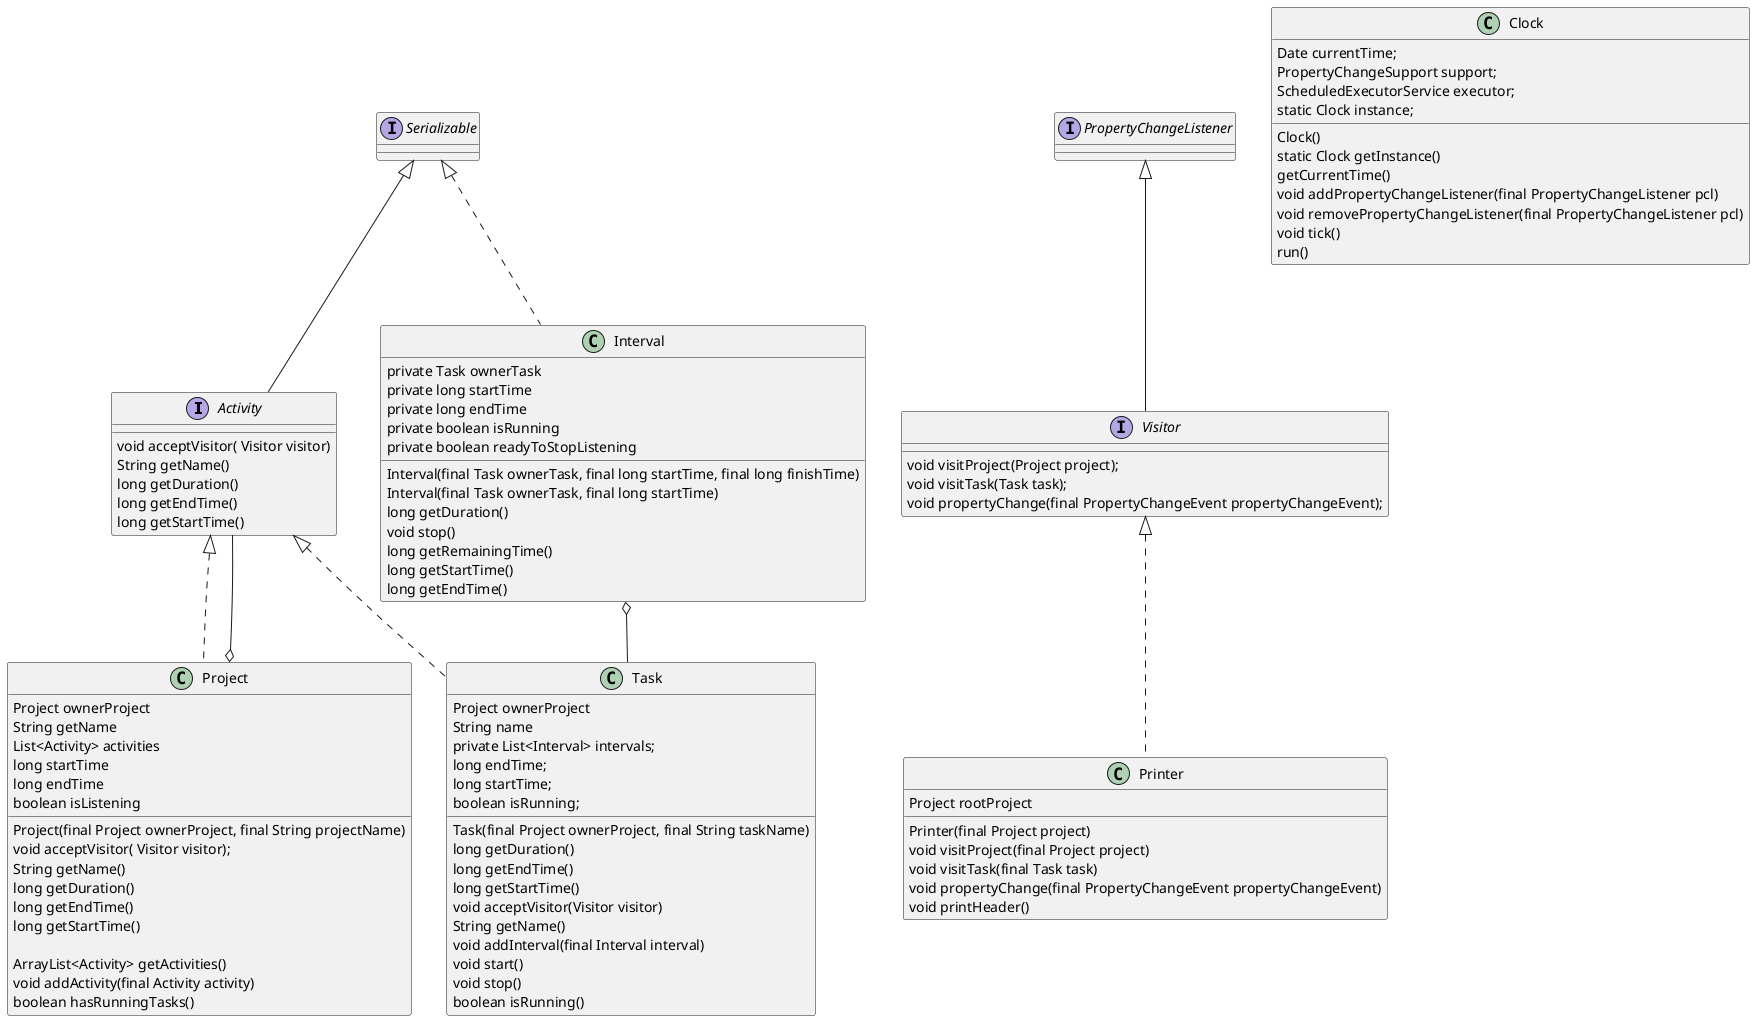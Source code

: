 @startuml

interface Activity extends Serializable {

void acceptVisitor( Visitor visitor)
String getName()
long getDuration()
long getEndTime()
long getStartTime()
}

class Project implements Activity {
Project ownerProject
String getName
List<Activity> activities
long startTime
long endTime
boolean isListening

Project(final Project ownerProject, final String projectName)
void acceptVisitor( Visitor visitor);
String getName()
long getDuration()
long getEndTime()
long getStartTime()

ArrayList<Activity> getActivities()
void addActivity(final Activity activity)
boolean hasRunningTasks()

}

Project o-- Activity

class Task implements Activity {

Project ownerProject
String name
private List<Interval> intervals;
long endTime;
long startTime;
boolean isRunning;

Task(final Project ownerProject, final String taskName)
long getDuration()
long getEndTime()
long getStartTime()
void acceptVisitor(Visitor visitor)
String getName()
void addInterval(final Interval interval)
void start()
void stop()
boolean isRunning()

}

interface Visitor extends PropertyChangeListener {

void visitProject(Project project);
void visitTask(Task task);
void propertyChange(final PropertyChangeEvent propertyChangeEvent);

}

class Printer implements Visitor {
Project rootProject

Printer(final Project project)
void visitProject(final Project project)
void visitTask(final Task task)
void propertyChange(final PropertyChangeEvent propertyChangeEvent)
void printHeader()
}

class Interval implements Serializable {
private Task ownerTask
private long startTime
private long endTime
private boolean isRunning
private boolean readyToStopListening


Interval(final Task ownerTask, final long startTime, final long finishTime)
Interval(final Task ownerTask, final long startTime)
long getDuration()
void stop()
long getRemainingTime()
long getStartTime()
long getEndTime()

}

Interval o-- Task


class Clock {
Date currentTime;
PropertyChangeSupport support;
ScheduledExecutorService executor;
static Clock instance;

Clock()
static Clock getInstance()
getCurrentTime()
void addPropertyChangeListener(final PropertyChangeListener pcl)
void removePropertyChangeListener(final PropertyChangeListener pcl)
void tick()
run()

}

@enduml